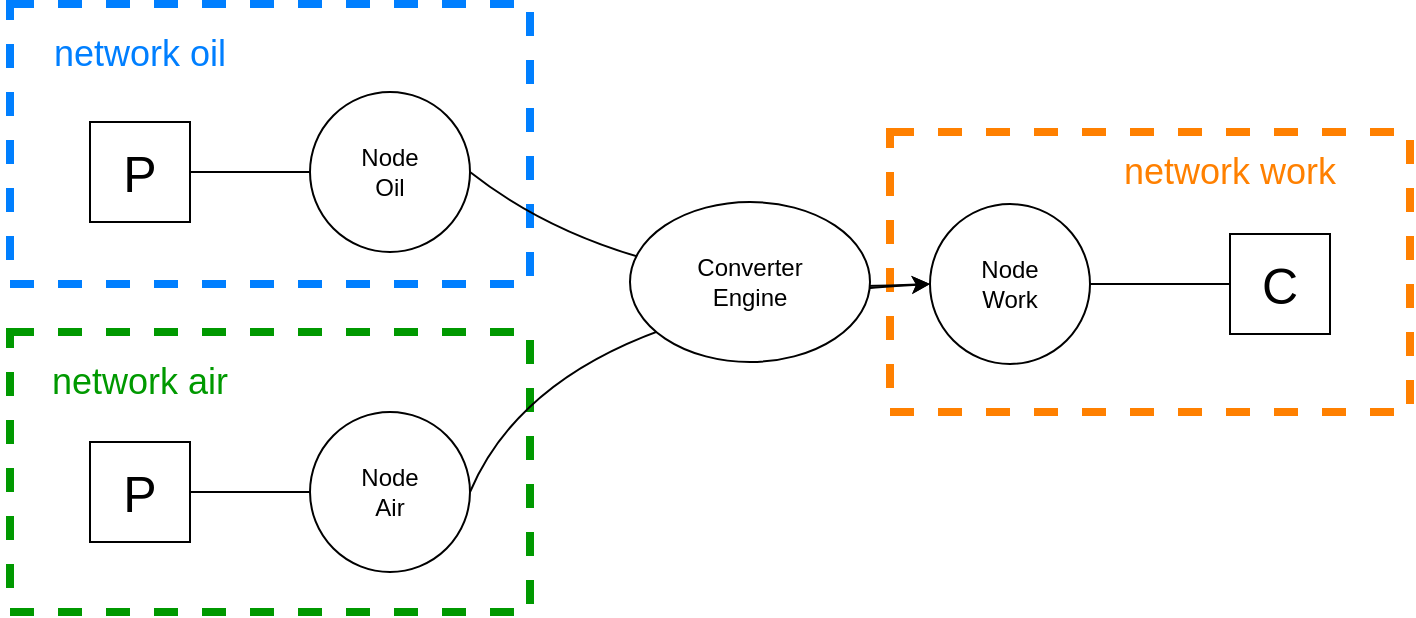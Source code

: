 <mxfile version="13.5.7" type="device"><diagram id="LyuUxkLAyDIIw20NPicS" name="Page-1"><mxGraphModel dx="1106" dy="900" grid="1" gridSize="10" guides="1" tooltips="1" connect="1" arrows="1" fold="1" page="1" pageScale="1" pageWidth="1169" pageHeight="827" math="0" shadow="0"><root><mxCell id="0"/><mxCell id="1" parent="0"/><mxCell id="mZs0ckggJmOYN9NBz9_--1" value="Node&lt;br&gt;Work" style="ellipse;whiteSpace=wrap;html=1;aspect=fixed;" vertex="1" parent="1"><mxGeometry x="690" y="350" width="80" height="80" as="geometry"/></mxCell><mxCell id="mZs0ckggJmOYN9NBz9_--2" value="&lt;font style=&quot;font-size: 25px&quot;&gt;C&lt;/font&gt;" style="whiteSpace=wrap;html=1;aspect=fixed;" vertex="1" parent="1"><mxGeometry x="840" y="365" width="50" height="50" as="geometry"/></mxCell><mxCell id="mZs0ckggJmOYN9NBz9_--3" value="Node&lt;br&gt;Air" style="ellipse;whiteSpace=wrap;html=1;aspect=fixed;" vertex="1" parent="1"><mxGeometry x="380" y="454" width="80" height="80" as="geometry"/></mxCell><mxCell id="mZs0ckggJmOYN9NBz9_--4" value="&lt;font style=&quot;font-size: 25px&quot;&gt;P&lt;/font&gt;" style="whiteSpace=wrap;html=1;aspect=fixed;" vertex="1" parent="1"><mxGeometry x="270" y="469" width="50" height="50" as="geometry"/></mxCell><mxCell id="mZs0ckggJmOYN9NBz9_--5" value="Node&lt;br&gt;Oil" style="ellipse;whiteSpace=wrap;html=1;aspect=fixed;" vertex="1" parent="1"><mxGeometry x="380" y="294" width="80" height="80" as="geometry"/></mxCell><mxCell id="mZs0ckggJmOYN9NBz9_--6" value="&lt;font style=&quot;font-size: 25px&quot;&gt;P&lt;/font&gt;" style="whiteSpace=wrap;html=1;aspect=fixed;" vertex="1" parent="1"><mxGeometry x="270" y="309" width="50" height="50" as="geometry"/></mxCell><mxCell id="mZs0ckggJmOYN9NBz9_--7" value="" style="rounded=0;whiteSpace=wrap;html=1;dashed=1;strokeWidth=4;strokeColor=#007FFF;fillColor=none;" vertex="1" parent="1"><mxGeometry x="230" y="250" width="260" height="140" as="geometry"/></mxCell><mxCell id="mZs0ckggJmOYN9NBz9_--8" value="&lt;font style=&quot;font-size: 18px&quot; color=&quot;#007fff&quot;&gt;network oil&lt;/font&gt;" style="text;html=1;strokeColor=none;fillColor=none;align=center;verticalAlign=middle;whiteSpace=wrap;rounded=0;dashed=1;" vertex="1" parent="1"><mxGeometry x="225" y="260" width="140" height="30" as="geometry"/></mxCell><mxCell id="mZs0ckggJmOYN9NBz9_--9" value="" style="rounded=0;whiteSpace=wrap;html=1;dashed=1;strokeWidth=4;fillColor=none;strokeColor=#009900;" vertex="1" parent="1"><mxGeometry x="230" y="414" width="260" height="140" as="geometry"/></mxCell><mxCell id="mZs0ckggJmOYN9NBz9_--10" value="&lt;font style=&quot;font-size: 18px&quot; color=&quot;#009900&quot;&gt;network air&lt;/font&gt;" style="text;html=1;fillColor=none;align=center;verticalAlign=middle;whiteSpace=wrap;rounded=0;dashed=1;" vertex="1" parent="1"><mxGeometry x="225" y="424" width="140" height="30" as="geometry"/></mxCell><mxCell id="mZs0ckggJmOYN9NBz9_--11" value="" style="rounded=0;whiteSpace=wrap;html=1;dashed=1;strokeWidth=4;fillColor=none;strokeColor=#FF8000;" vertex="1" parent="1"><mxGeometry x="670" y="314" width="260" height="140" as="geometry"/></mxCell><mxCell id="mZs0ckggJmOYN9NBz9_--12" value="&lt;font style=&quot;font-size: 18px&quot; color=&quot;#ff8000&quot;&gt;network work&lt;/font&gt;" style="text;html=1;strokeColor=none;fillColor=none;align=center;verticalAlign=middle;whiteSpace=wrap;rounded=0;dashed=1;" vertex="1" parent="1"><mxGeometry x="770" y="319" width="140" height="30" as="geometry"/></mxCell><mxCell id="mZs0ckggJmOYN9NBz9_--13" value="" style="curved=1;endArrow=classic;html=1;exitX=1;exitY=0.5;exitDx=0;exitDy=0;" edge="1" parent="1" source="mZs0ckggJmOYN9NBz9_--5"><mxGeometry width="50" height="50" relative="1" as="geometry"><mxPoint x="550" y="320" as="sourcePoint"/><mxPoint x="690" y="390" as="targetPoint"/><Array as="points"><mxPoint x="540" y="397"/></Array></mxGeometry></mxCell><mxCell id="mZs0ckggJmOYN9NBz9_--14" value="" style="curved=1;endArrow=classic;html=1;exitX=1;exitY=0.5;exitDx=0;exitDy=0;entryX=0;entryY=0.5;entryDx=0;entryDy=0;" edge="1" parent="1" source="mZs0ckggJmOYN9NBz9_--3" target="mZs0ckggJmOYN9NBz9_--1"><mxGeometry width="50" height="50" relative="1" as="geometry"><mxPoint x="470" y="400" as="sourcePoint"/><mxPoint x="700" y="463.04" as="targetPoint"/><Array as="points"><mxPoint x="500" y="400"/></Array></mxGeometry></mxCell><mxCell id="mZs0ckggJmOYN9NBz9_--15" value="Converter&lt;br&gt;Engine" style="ellipse;whiteSpace=wrap;html=1;strokeWidth=1;" vertex="1" parent="1"><mxGeometry x="540" y="349" width="120" height="80" as="geometry"/></mxCell><mxCell id="mZs0ckggJmOYN9NBz9_--17" value="" style="endArrow=none;html=1;exitX=1;exitY=0.5;exitDx=0;exitDy=0;" edge="1" parent="1" source="mZs0ckggJmOYN9NBz9_--6" target="mZs0ckggJmOYN9NBz9_--5"><mxGeometry width="50" height="50" relative="1" as="geometry"><mxPoint x="540" y="480" as="sourcePoint"/><mxPoint x="590" y="430" as="targetPoint"/></mxGeometry></mxCell><mxCell id="mZs0ckggJmOYN9NBz9_--18" value="" style="endArrow=none;html=1;exitX=1;exitY=0.5;exitDx=0;exitDy=0;entryX=0;entryY=0.5;entryDx=0;entryDy=0;" edge="1" parent="1" source="mZs0ckggJmOYN9NBz9_--4" target="mZs0ckggJmOYN9NBz9_--3"><mxGeometry width="50" height="50" relative="1" as="geometry"><mxPoint x="330" y="344" as="sourcePoint"/><mxPoint x="390" y="344" as="targetPoint"/></mxGeometry></mxCell><mxCell id="mZs0ckggJmOYN9NBz9_--19" value="" style="endArrow=none;html=1;exitX=1;exitY=0.5;exitDx=0;exitDy=0;entryX=0;entryY=0.5;entryDx=0;entryDy=0;" edge="1" parent="1" source="mZs0ckggJmOYN9NBz9_--1" target="mZs0ckggJmOYN9NBz9_--2"><mxGeometry width="50" height="50" relative="1" as="geometry"><mxPoint x="780" y="429" as="sourcePoint"/><mxPoint x="840" y="429" as="targetPoint"/></mxGeometry></mxCell></root></mxGraphModel></diagram></mxfile>